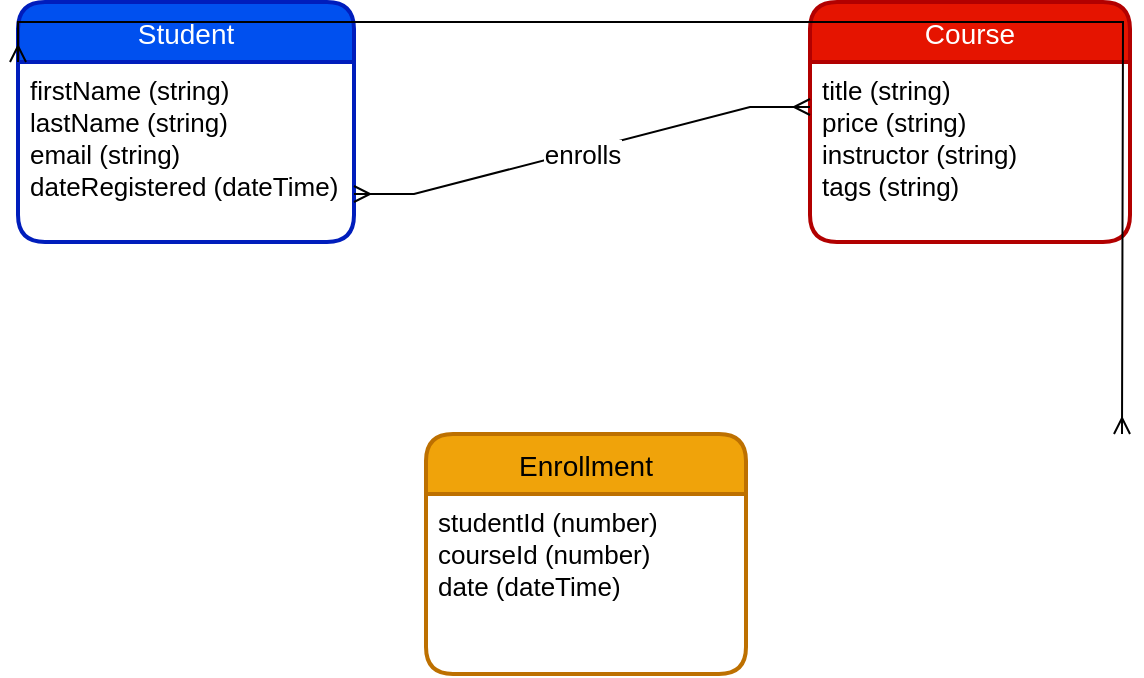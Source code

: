 <mxfile version="16.5.3" type="github">
  <diagram id="8rAg1XmdmyNu53r8Q8oq" name="Page-1">
    <mxGraphModel dx="1102" dy="1724" grid="1" gridSize="12" guides="1" tooltips="1" connect="1" arrows="1" fold="1" page="1" pageScale="1" pageWidth="850" pageHeight="1100" math="0" shadow="0">
      <root>
        <mxCell id="0" />
        <mxCell id="1" parent="0" />
        <mxCell id="0Fs9jTtPmaf5LqFxDRtv-1" value="Student" style="swimlane;childLayout=stackLayout;horizontal=1;startSize=30;horizontalStack=0;rounded=1;fontSize=14;fontStyle=0;strokeWidth=2;resizeParent=0;resizeLast=1;shadow=0;dashed=0;align=center;fillColor=#0050ef;fontColor=#ffffff;strokeColor=#001DBC;gradientColor=none;swimlaneFillColor=default;perimeterSpacing=0;" parent="1" vertex="1">
          <mxGeometry x="48" y="-1056" width="168" height="120" as="geometry" />
        </mxCell>
        <mxCell id="0Fs9jTtPmaf5LqFxDRtv-2" value="firstName (string)&#xa;lastName (string)&#xa;email (string)&#xa;dateRegistered (dateTime)" style="align=left;strokeColor=none;fillColor=none;spacingLeft=4;fontSize=13;verticalAlign=top;resizable=0;rotatable=0;part=1;" parent="0Fs9jTtPmaf5LqFxDRtv-1" vertex="1">
          <mxGeometry y="30" width="168" height="90" as="geometry" />
        </mxCell>
        <mxCell id="0Fs9jTtPmaf5LqFxDRtv-4" value="Course" style="swimlane;childLayout=stackLayout;horizontal=1;startSize=30;horizontalStack=0;rounded=1;fontSize=14;fontStyle=0;strokeWidth=2;resizeParent=0;resizeLast=1;shadow=0;dashed=0;align=center;fillColor=#e51400;fontColor=#ffffff;strokeColor=#B20000;swimlaneFillColor=default;" parent="1" vertex="1">
          <mxGeometry x="444" y="-1056" width="160" height="120" as="geometry" />
        </mxCell>
        <mxCell id="0Fs9jTtPmaf5LqFxDRtv-5" value="title (string)&#xa;price (string)&#xa;instructor (string)&#xa;tags (string)" style="align=left;strokeColor=none;fillColor=none;spacingLeft=4;fontSize=13;verticalAlign=top;resizable=0;rotatable=0;part=1;" parent="0Fs9jTtPmaf5LqFxDRtv-4" vertex="1">
          <mxGeometry y="30" width="160" height="90" as="geometry" />
        </mxCell>
        <mxCell id="0Fs9jTtPmaf5LqFxDRtv-10" value="" style="edgeStyle=entityRelationEdgeStyle;fontSize=12;html=1;endArrow=ERmany;startArrow=ERmany;rounded=0;entryX=0;entryY=0.25;entryDx=0;entryDy=0;" parent="1" target="0Fs9jTtPmaf5LqFxDRtv-5" edge="1">
          <mxGeometry width="100" height="100" relative="1" as="geometry">
            <mxPoint x="216" y="-960" as="sourcePoint" />
            <mxPoint x="316" y="-1056" as="targetPoint" />
          </mxGeometry>
        </mxCell>
        <mxCell id="0Fs9jTtPmaf5LqFxDRtv-11" value="enrolls" style="edgeLabel;html=1;align=center;verticalAlign=middle;resizable=0;points=[];fontSize=13;" parent="0Fs9jTtPmaf5LqFxDRtv-10" vertex="1" connectable="0">
          <mxGeometry x="-0.001" y="-1" relative="1" as="geometry">
            <mxPoint as="offset" />
          </mxGeometry>
        </mxCell>
        <mxCell id="0Fs9jTtPmaf5LqFxDRtv-12" value="Enrollment" style="swimlane;childLayout=stackLayout;horizontal=1;startSize=30;horizontalStack=0;rounded=1;fontSize=14;fontStyle=0;strokeWidth=2;resizeParent=0;resizeLast=1;shadow=0;dashed=0;align=center;fillColor=#f0a30a;fontColor=#000000;strokeColor=#BD7000;" parent="1" vertex="1">
          <mxGeometry x="252" y="-840" width="160" height="120" as="geometry" />
        </mxCell>
        <mxCell id="0Fs9jTtPmaf5LqFxDRtv-13" value="studentId (number)&#xa;courseId (number)&#xa;date (dateTime)&#xa;" style="align=left;strokeColor=none;fillColor=none;spacingLeft=4;fontSize=13;verticalAlign=top;resizable=0;rotatable=0;part=1;" parent="0Fs9jTtPmaf5LqFxDRtv-12" vertex="1">
          <mxGeometry y="30" width="160" height="90" as="geometry" />
        </mxCell>
        <mxCell id="CI86vbb54TRBpVKYZwGc-1" style="edgeStyle=orthogonalEdgeStyle;rounded=0;orthogonalLoop=1;jettySize=auto;html=1;exitX=0;exitY=0;exitDx=0;exitDy=0;fontSize=13;startArrow=ERmany;startFill=0;endArrow=ERmany;endFill=0;" edge="1" parent="1" source="0Fs9jTtPmaf5LqFxDRtv-2">
          <mxGeometry relative="1" as="geometry">
            <mxPoint x="600" y="-840" as="targetPoint" />
          </mxGeometry>
        </mxCell>
      </root>
    </mxGraphModel>
  </diagram>
</mxfile>
